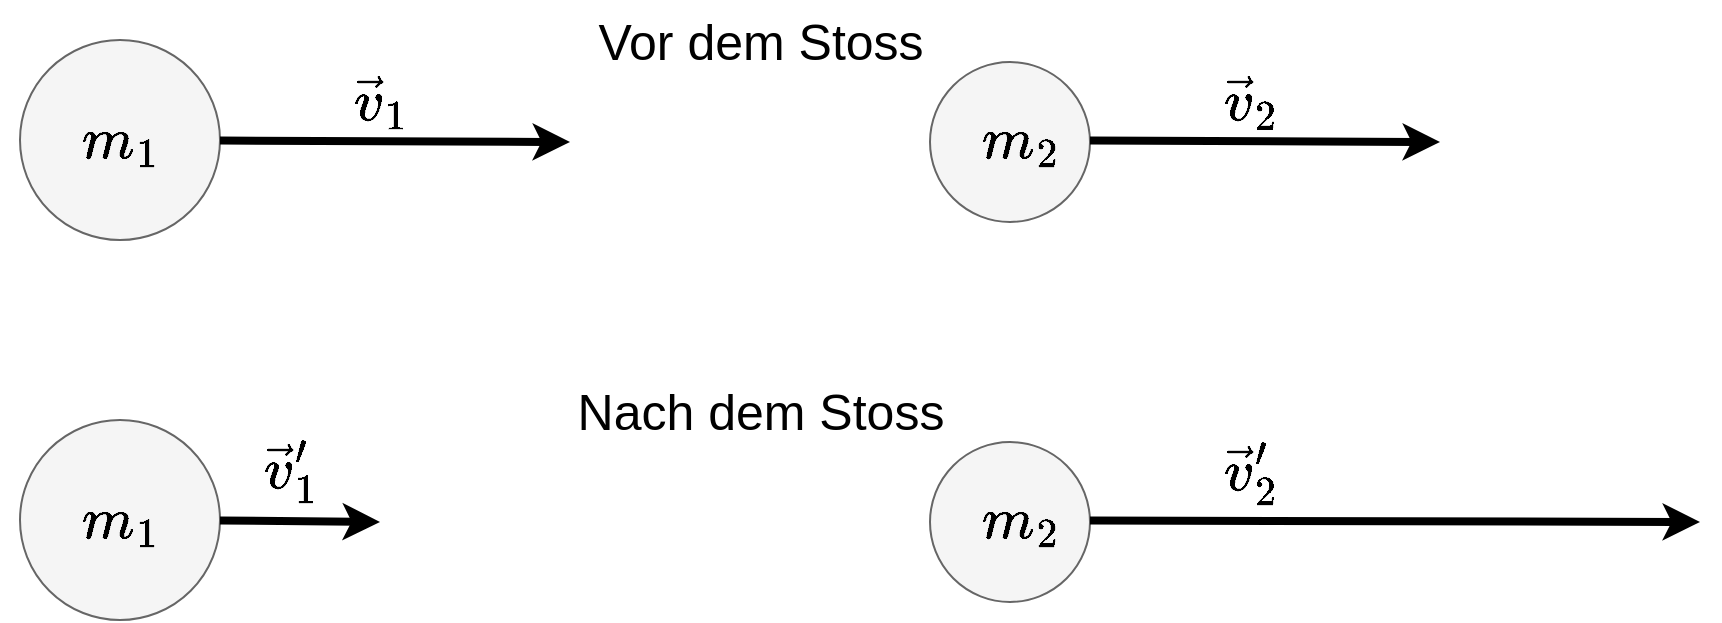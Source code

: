 <mxfile version="17.2.4" type="device"><diagram id="MYhqr0ScvSH6T0N5aFGK" name="Seite-1"><mxGraphModel dx="1018" dy="679" grid="1" gridSize="10" guides="1" tooltips="1" connect="1" arrows="1" fold="1" page="1" pageScale="1" pageWidth="827" pageHeight="1169" math="1" shadow="0"><root><mxCell id="0"/><mxCell id="1" parent="0"/><mxCell id="8pP50eE4fKnWbvA0OJvt-1" value="" style="ellipse;whiteSpace=wrap;html=1;aspect=fixed;fillColor=#f5f5f5;fontColor=#333333;strokeColor=#666666;" vertex="1" parent="1"><mxGeometry x="100" y="189" width="100" height="100" as="geometry"/></mxCell><mxCell id="8pP50eE4fKnWbvA0OJvt-2" value="&lt;font style=&quot;font-size: 25px&quot;&gt;$$m_1$$&lt;/font&gt;" style="text;html=1;resizable=0;autosize=1;align=center;verticalAlign=middle;points=[];fillColor=none;strokeColor=none;rounded=0;" vertex="1" parent="1"><mxGeometry x="90" y="229" width="120" height="20" as="geometry"/></mxCell><mxCell id="8pP50eE4fKnWbvA0OJvt-3" value="" style="endArrow=classic;html=1;rounded=0;fontSize=25;fontColor=none;strokeWidth=4;" edge="1" parent="1"><mxGeometry width="50" height="50" relative="1" as="geometry"><mxPoint x="200" y="239.255" as="sourcePoint"/><mxPoint x="375" y="240" as="targetPoint"/></mxGeometry></mxCell><mxCell id="8pP50eE4fKnWbvA0OJvt-4" value="&lt;font style=&quot;font-size: 25px&quot;&gt;$$\vec{v}_1$$&lt;/font&gt;" style="text;html=1;resizable=0;autosize=1;align=center;verticalAlign=middle;points=[];fillColor=none;strokeColor=none;rounded=0;" vertex="1" parent="1"><mxGeometry x="195" y="209" width="170" height="20" as="geometry"/></mxCell><mxCell id="8pP50eE4fKnWbvA0OJvt-5" value="" style="ellipse;whiteSpace=wrap;html=1;aspect=fixed;fillColor=#f5f5f5;fontColor=#333333;strokeColor=#666666;" vertex="1" parent="1"><mxGeometry x="555" y="200" width="80" height="80" as="geometry"/></mxCell><mxCell id="8pP50eE4fKnWbvA0OJvt-6" value="&lt;font style=&quot;font-size: 25px&quot;&gt;$$m_2$$&lt;/font&gt;" style="text;html=1;resizable=0;autosize=1;align=center;verticalAlign=middle;points=[];fillColor=none;strokeColor=none;rounded=0;" vertex="1" parent="1"><mxGeometry x="540" y="229" width="120" height="20" as="geometry"/></mxCell><mxCell id="8pP50eE4fKnWbvA0OJvt-7" value="" style="endArrow=classic;html=1;rounded=0;fontSize=25;fontColor=none;strokeWidth=4;" edge="1" parent="1"><mxGeometry width="50" height="50" relative="1" as="geometry"><mxPoint x="635" y="239.255" as="sourcePoint"/><mxPoint x="810" y="240" as="targetPoint"/></mxGeometry></mxCell><mxCell id="8pP50eE4fKnWbvA0OJvt-8" value="&lt;font style=&quot;font-size: 25px&quot;&gt;$$\vec{v}_2$$&lt;/font&gt;" style="text;html=1;resizable=0;autosize=1;align=center;verticalAlign=middle;points=[];fillColor=none;strokeColor=none;rounded=0;" vertex="1" parent="1"><mxGeometry x="630" y="209" width="170" height="20" as="geometry"/></mxCell><mxCell id="8pP50eE4fKnWbvA0OJvt-10" value="Vor dem Stoss" style="text;html=1;resizable=0;autosize=1;align=center;verticalAlign=middle;points=[];fillColor=none;strokeColor=none;rounded=0;fontSize=25;fontColor=none;" vertex="1" parent="1"><mxGeometry x="380" y="169" width="180" height="40" as="geometry"/></mxCell><mxCell id="8pP50eE4fKnWbvA0OJvt-11" value="" style="ellipse;whiteSpace=wrap;html=1;aspect=fixed;fillColor=#f5f5f5;fontColor=#333333;strokeColor=#666666;" vertex="1" parent="1"><mxGeometry x="100" y="379" width="100" height="100" as="geometry"/></mxCell><mxCell id="8pP50eE4fKnWbvA0OJvt-12" value="&lt;font style=&quot;font-size: 25px&quot;&gt;$$m_1$$&lt;/font&gt;" style="text;html=1;resizable=0;autosize=1;align=center;verticalAlign=middle;points=[];fillColor=none;strokeColor=none;rounded=0;" vertex="1" parent="1"><mxGeometry x="90" y="419" width="120" height="20" as="geometry"/></mxCell><mxCell id="8pP50eE4fKnWbvA0OJvt-13" value="" style="endArrow=classic;html=1;rounded=0;fontSize=25;fontColor=none;strokeWidth=4;" edge="1" parent="1"><mxGeometry width="50" height="50" relative="1" as="geometry"><mxPoint x="200" y="429.255" as="sourcePoint"/><mxPoint x="280" y="430" as="targetPoint"/></mxGeometry></mxCell><mxCell id="8pP50eE4fKnWbvA0OJvt-14" value="&lt;font style=&quot;font-size: 25px&quot;&gt;$$\vec{v}^\prime_1$$&lt;/font&gt;" style="text;html=1;resizable=0;autosize=1;align=center;verticalAlign=middle;points=[];fillColor=none;strokeColor=none;rounded=0;" vertex="1" parent="1"><mxGeometry x="105" y="394" width="260" height="20" as="geometry"/></mxCell><mxCell id="8pP50eE4fKnWbvA0OJvt-15" value="" style="ellipse;whiteSpace=wrap;html=1;aspect=fixed;fillColor=#f5f5f5;fontColor=#333333;strokeColor=#666666;" vertex="1" parent="1"><mxGeometry x="555" y="390" width="80" height="80" as="geometry"/></mxCell><mxCell id="8pP50eE4fKnWbvA0OJvt-16" value="&lt;font style=&quot;font-size: 25px&quot;&gt;$$m_2$$&lt;/font&gt;" style="text;html=1;resizable=0;autosize=1;align=center;verticalAlign=middle;points=[];fillColor=none;strokeColor=none;rounded=0;" vertex="1" parent="1"><mxGeometry x="540" y="419" width="120" height="20" as="geometry"/></mxCell><mxCell id="8pP50eE4fKnWbvA0OJvt-17" value="" style="endArrow=classic;html=1;rounded=0;fontSize=25;fontColor=none;strokeWidth=4;" edge="1" parent="1"><mxGeometry width="50" height="50" relative="1" as="geometry"><mxPoint x="635" y="429.255" as="sourcePoint"/><mxPoint x="940" y="430" as="targetPoint"/></mxGeometry></mxCell><mxCell id="8pP50eE4fKnWbvA0OJvt-18" value="&lt;font style=&quot;font-size: 25px&quot;&gt;$$\vec{v}^\prime_2$$&lt;/font&gt;" style="text;html=1;resizable=0;autosize=1;align=center;verticalAlign=middle;points=[];fillColor=none;strokeColor=none;rounded=0;" vertex="1" parent="1"><mxGeometry x="585" y="395" width="260" height="20" as="geometry"/></mxCell><mxCell id="8pP50eE4fKnWbvA0OJvt-19" value="Nach dem Stoss" style="text;html=1;resizable=0;autosize=1;align=center;verticalAlign=middle;points=[];fillColor=none;strokeColor=none;rounded=0;fontSize=25;fontColor=none;" vertex="1" parent="1"><mxGeometry x="370" y="354" width="200" height="40" as="geometry"/></mxCell></root></mxGraphModel></diagram></mxfile>